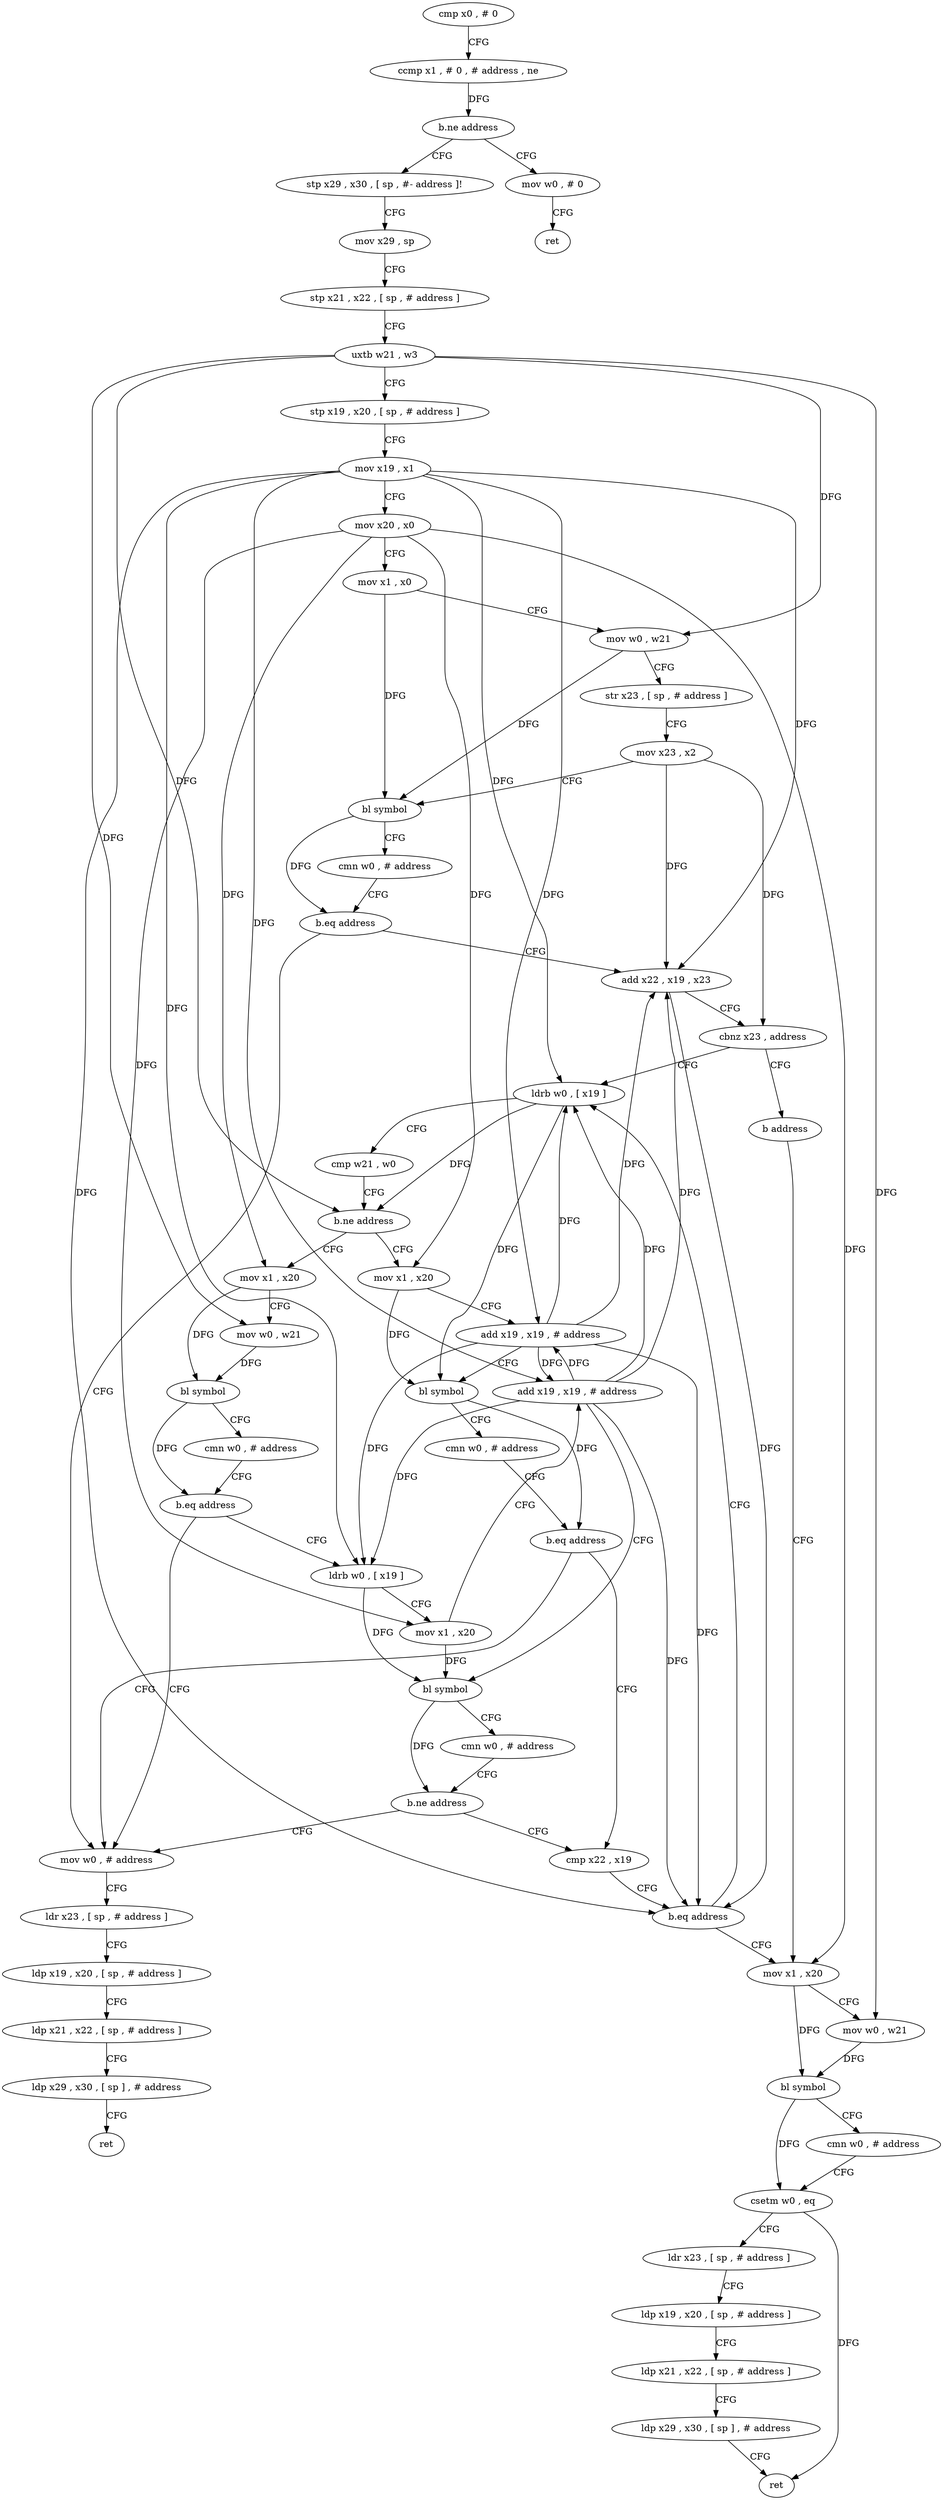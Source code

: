 digraph "func" {
"4291832" [label = "cmp x0 , # 0" ]
"4291836" [label = "ccmp x1 , # 0 , # address , ne" ]
"4291840" [label = "b.ne address" ]
"4291856" [label = "stp x29 , x30 , [ sp , #- address ]!" ]
"4291844" [label = "mov w0 , # 0" ]
"4291860" [label = "mov x29 , sp" ]
"4291864" [label = "stp x21 , x22 , [ sp , # address ]" ]
"4291868" [label = "uxtb w21 , w3" ]
"4291872" [label = "stp x19 , x20 , [ sp , # address ]" ]
"4291876" [label = "mov x19 , x1" ]
"4291880" [label = "mov x20 , x0" ]
"4291884" [label = "mov x1 , x0" ]
"4291888" [label = "mov w0 , w21" ]
"4291892" [label = "str x23 , [ sp , # address ]" ]
"4291896" [label = "mov x23 , x2" ]
"4291900" [label = "bl symbol" ]
"4291904" [label = "cmn w0 , # address" ]
"4291908" [label = "b.eq address" ]
"4292012" [label = "mov w0 , # address" ]
"4291912" [label = "add x22 , x19 , x23" ]
"4291848" [label = "ret" ]
"4292016" [label = "ldr x23 , [ sp , # address ]" ]
"4292020" [label = "ldp x19 , x20 , [ sp , # address ]" ]
"4292024" [label = "ldp x21 , x22 , [ sp , # address ]" ]
"4292028" [label = "ldp x29 , x30 , [ sp ] , # address" ]
"4292032" [label = "ret" ]
"4291916" [label = "cbnz x23 , address" ]
"4291956" [label = "ldrb w0 , [ x19 ]" ]
"4291920" [label = "b address" ]
"4291960" [label = "cmp w21 , w0" ]
"4291964" [label = "b.ne address" ]
"4291928" [label = "mov x1 , x20" ]
"4291968" [label = "mov x1 , x20" ]
"4292040" [label = "mov x1 , x20" ]
"4291932" [label = "add x19 , x19 , # address" ]
"4291936" [label = "bl symbol" ]
"4291940" [label = "cmn w0 , # address" ]
"4291944" [label = "b.eq address" ]
"4291948" [label = "cmp x22 , x19" ]
"4291972" [label = "mov w0 , w21" ]
"4291976" [label = "bl symbol" ]
"4291980" [label = "cmn w0 , # address" ]
"4291984" [label = "b.eq address" ]
"4291988" [label = "ldrb w0 , [ x19 ]" ]
"4292044" [label = "mov w0 , w21" ]
"4292048" [label = "bl symbol" ]
"4292052" [label = "cmn w0 , # address" ]
"4292056" [label = "csetm w0 , eq" ]
"4292060" [label = "ldr x23 , [ sp , # address ]" ]
"4292064" [label = "ldp x19 , x20 , [ sp , # address ]" ]
"4292068" [label = "ldp x21 , x22 , [ sp , # address ]" ]
"4292072" [label = "ldp x29 , x30 , [ sp ] , # address" ]
"4292076" [label = "ret" ]
"4291952" [label = "b.eq address" ]
"4291992" [label = "mov x1 , x20" ]
"4291996" [label = "add x19 , x19 , # address" ]
"4292000" [label = "bl symbol" ]
"4292004" [label = "cmn w0 , # address" ]
"4292008" [label = "b.ne address" ]
"4291832" -> "4291836" [ label = "CFG" ]
"4291836" -> "4291840" [ label = "DFG" ]
"4291840" -> "4291856" [ label = "CFG" ]
"4291840" -> "4291844" [ label = "CFG" ]
"4291856" -> "4291860" [ label = "CFG" ]
"4291844" -> "4291848" [ label = "CFG" ]
"4291860" -> "4291864" [ label = "CFG" ]
"4291864" -> "4291868" [ label = "CFG" ]
"4291868" -> "4291872" [ label = "CFG" ]
"4291868" -> "4291888" [ label = "DFG" ]
"4291868" -> "4291964" [ label = "DFG" ]
"4291868" -> "4291972" [ label = "DFG" ]
"4291868" -> "4292044" [ label = "DFG" ]
"4291872" -> "4291876" [ label = "CFG" ]
"4291876" -> "4291880" [ label = "CFG" ]
"4291876" -> "4291912" [ label = "DFG" ]
"4291876" -> "4291956" [ label = "DFG" ]
"4291876" -> "4291932" [ label = "DFG" ]
"4291876" -> "4291952" [ label = "DFG" ]
"4291876" -> "4291988" [ label = "DFG" ]
"4291876" -> "4291996" [ label = "DFG" ]
"4291880" -> "4291884" [ label = "CFG" ]
"4291880" -> "4291928" [ label = "DFG" ]
"4291880" -> "4291968" [ label = "DFG" ]
"4291880" -> "4292040" [ label = "DFG" ]
"4291880" -> "4291992" [ label = "DFG" ]
"4291884" -> "4291888" [ label = "CFG" ]
"4291884" -> "4291900" [ label = "DFG" ]
"4291888" -> "4291892" [ label = "CFG" ]
"4291888" -> "4291900" [ label = "DFG" ]
"4291892" -> "4291896" [ label = "CFG" ]
"4291896" -> "4291900" [ label = "CFG" ]
"4291896" -> "4291912" [ label = "DFG" ]
"4291896" -> "4291916" [ label = "DFG" ]
"4291900" -> "4291904" [ label = "CFG" ]
"4291900" -> "4291908" [ label = "DFG" ]
"4291904" -> "4291908" [ label = "CFG" ]
"4291908" -> "4292012" [ label = "CFG" ]
"4291908" -> "4291912" [ label = "CFG" ]
"4292012" -> "4292016" [ label = "CFG" ]
"4291912" -> "4291916" [ label = "CFG" ]
"4291912" -> "4291952" [ label = "DFG" ]
"4292016" -> "4292020" [ label = "CFG" ]
"4292020" -> "4292024" [ label = "CFG" ]
"4292024" -> "4292028" [ label = "CFG" ]
"4292028" -> "4292032" [ label = "CFG" ]
"4291916" -> "4291956" [ label = "CFG" ]
"4291916" -> "4291920" [ label = "CFG" ]
"4291956" -> "4291960" [ label = "CFG" ]
"4291956" -> "4291964" [ label = "DFG" ]
"4291956" -> "4291936" [ label = "DFG" ]
"4291920" -> "4292040" [ label = "CFG" ]
"4291960" -> "4291964" [ label = "CFG" ]
"4291964" -> "4291928" [ label = "CFG" ]
"4291964" -> "4291968" [ label = "CFG" ]
"4291928" -> "4291932" [ label = "CFG" ]
"4291928" -> "4291936" [ label = "DFG" ]
"4291968" -> "4291972" [ label = "CFG" ]
"4291968" -> "4291976" [ label = "DFG" ]
"4292040" -> "4292044" [ label = "CFG" ]
"4292040" -> "4292048" [ label = "DFG" ]
"4291932" -> "4291936" [ label = "CFG" ]
"4291932" -> "4291956" [ label = "DFG" ]
"4291932" -> "4291912" [ label = "DFG" ]
"4291932" -> "4291952" [ label = "DFG" ]
"4291932" -> "4291988" [ label = "DFG" ]
"4291932" -> "4291996" [ label = "DFG" ]
"4291936" -> "4291940" [ label = "CFG" ]
"4291936" -> "4291944" [ label = "DFG" ]
"4291940" -> "4291944" [ label = "CFG" ]
"4291944" -> "4292012" [ label = "CFG" ]
"4291944" -> "4291948" [ label = "CFG" ]
"4291948" -> "4291952" [ label = "CFG" ]
"4291972" -> "4291976" [ label = "DFG" ]
"4291976" -> "4291980" [ label = "CFG" ]
"4291976" -> "4291984" [ label = "DFG" ]
"4291980" -> "4291984" [ label = "CFG" ]
"4291984" -> "4292012" [ label = "CFG" ]
"4291984" -> "4291988" [ label = "CFG" ]
"4291988" -> "4291992" [ label = "CFG" ]
"4291988" -> "4292000" [ label = "DFG" ]
"4292044" -> "4292048" [ label = "DFG" ]
"4292048" -> "4292052" [ label = "CFG" ]
"4292048" -> "4292056" [ label = "DFG" ]
"4292052" -> "4292056" [ label = "CFG" ]
"4292056" -> "4292060" [ label = "CFG" ]
"4292056" -> "4292076" [ label = "DFG" ]
"4292060" -> "4292064" [ label = "CFG" ]
"4292064" -> "4292068" [ label = "CFG" ]
"4292068" -> "4292072" [ label = "CFG" ]
"4292072" -> "4292076" [ label = "CFG" ]
"4291952" -> "4292040" [ label = "CFG" ]
"4291952" -> "4291956" [ label = "CFG" ]
"4291992" -> "4291996" [ label = "CFG" ]
"4291992" -> "4292000" [ label = "DFG" ]
"4291996" -> "4292000" [ label = "CFG" ]
"4291996" -> "4291956" [ label = "DFG" ]
"4291996" -> "4291932" [ label = "DFG" ]
"4291996" -> "4291952" [ label = "DFG" ]
"4291996" -> "4291988" [ label = "DFG" ]
"4291996" -> "4291912" [ label = "DFG" ]
"4292000" -> "4292004" [ label = "CFG" ]
"4292000" -> "4292008" [ label = "DFG" ]
"4292004" -> "4292008" [ label = "CFG" ]
"4292008" -> "4291948" [ label = "CFG" ]
"4292008" -> "4292012" [ label = "CFG" ]
}
